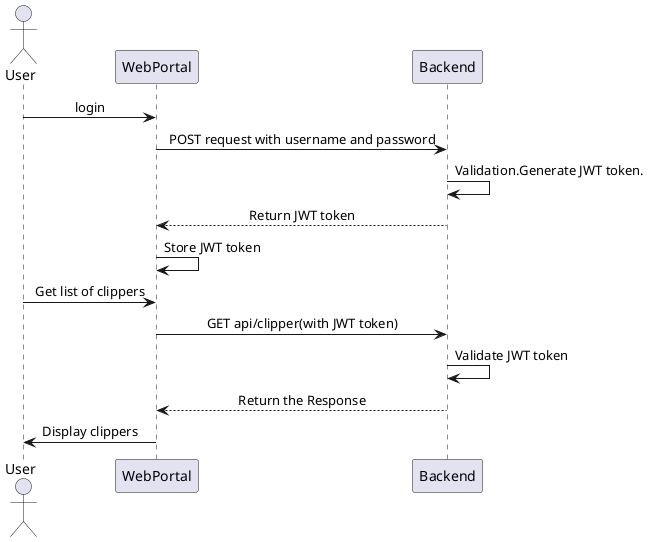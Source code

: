 @startuml
skinparam SequenceMessageAlignment center
actor User
User -> WebPortal: login
WebPortal -> Backend:POST request with username and password
Backend ->Backend:Validation.Generate JWT token.
Backend -->WebPortal:Return JWT token
WebPortal ->WebPortal:Store JWT token
User -> WebPortal:Get list of clippers
WebPortal ->Backend:GET api/clipper(with JWT token)
Backend ->Backend:Validate JWT token
Backend-->WebPortal:Return the Response
WebPortal -> User: Display clippers
@enduml
